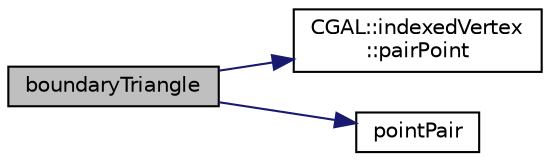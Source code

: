 digraph "boundaryTriangle"
{
  bgcolor="transparent";
  edge [fontname="Helvetica",fontsize="10",labelfontname="Helvetica",labelfontsize="10"];
  node [fontname="Helvetica",fontsize="10",shape=record];
  rankdir="LR";
  Node1 [label="boundaryTriangle",height=0.2,width=0.4,color="black", fillcolor="grey75", style="filled", fontcolor="black"];
  Node1 -> Node2 [color="midnightblue",fontsize="10",style="solid",fontname="Helvetica"];
  Node2 [label="CGAL::indexedVertex\l::pairPoint",height=0.2,width=0.4,color="black",URL="$a01057.html#abf9a9e06c23aca7e683cfb425c5ac009",tooltip="Either master or slave of pointPair. "];
  Node1 -> Node3 [color="midnightblue",fontsize="10",style="solid",fontname="Helvetica"];
  Node3 [label="pointPair",height=0.2,width=0.4,color="black",URL="$a10722.html#a4953345b69a927aa98a8ce459aafeb62"];
}
